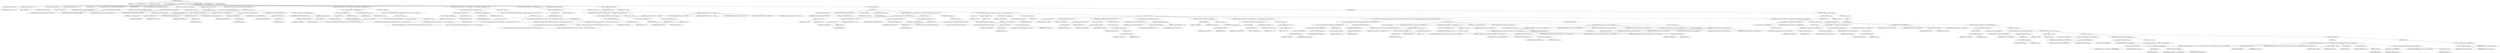 digraph "addResources" {  
"1228" [label = <(METHOD,addResources)<SUB>570</SUB>> ]
"47" [label = <(PARAM,this)<SUB>570</SUB>> ]
"1229" [label = <(PARAM,FileSet fileset)<SUB>570</SUB>> ]
"1230" [label = <(PARAM,Resource[] resources)<SUB>570</SUB>> ]
"1231" [label = <(PARAM,ZipOutputStream zOut)<SUB>571</SUB>> ]
"1232" [label = <(BLOCK,&lt;empty&gt;,&lt;empty&gt;)<SUB>572</SUB>> ]
"1233" [label = <(LOCAL,String prefix: java.lang.String)> ]
"1234" [label = <(&lt;operator&gt;.assignment,String prefix = &quot;&quot;)<SUB>574</SUB>> ]
"1235" [label = <(IDENTIFIER,prefix,String prefix = &quot;&quot;)<SUB>574</SUB>> ]
"1236" [label = <(LITERAL,&quot;&quot;,String prefix = &quot;&quot;)<SUB>574</SUB>> ]
"1237" [label = <(LOCAL,String fullpath: java.lang.String)> ]
"1238" [label = <(&lt;operator&gt;.assignment,String fullpath = &quot;&quot;)<SUB>575</SUB>> ]
"1239" [label = <(IDENTIFIER,fullpath,String fullpath = &quot;&quot;)<SUB>575</SUB>> ]
"1240" [label = <(LITERAL,&quot;&quot;,String fullpath = &quot;&quot;)<SUB>575</SUB>> ]
"1241" [label = <(LOCAL,int dirMode: int)> ]
"1242" [label = <(&lt;operator&gt;.assignment,int dirMode = ZipFileSet.DEFAULT_DIR_MODE)<SUB>576</SUB>> ]
"1243" [label = <(IDENTIFIER,dirMode,int dirMode = ZipFileSet.DEFAULT_DIR_MODE)<SUB>576</SUB>> ]
"1244" [label = <(&lt;operator&gt;.fieldAccess,ZipFileSet.DEFAULT_DIR_MODE)<SUB>576</SUB>> ]
"1245" [label = <(IDENTIFIER,ZipFileSet,int dirMode = ZipFileSet.DEFAULT_DIR_MODE)<SUB>576</SUB>> ]
"1246" [label = <(FIELD_IDENTIFIER,DEFAULT_DIR_MODE,DEFAULT_DIR_MODE)<SUB>576</SUB>> ]
"1247" [label = <(LOCAL,int fileMode: int)> ]
"1248" [label = <(&lt;operator&gt;.assignment,int fileMode = ZipFileSet.DEFAULT_FILE_MODE)<SUB>577</SUB>> ]
"1249" [label = <(IDENTIFIER,fileMode,int fileMode = ZipFileSet.DEFAULT_FILE_MODE)<SUB>577</SUB>> ]
"1250" [label = <(&lt;operator&gt;.fieldAccess,ZipFileSet.DEFAULT_FILE_MODE)<SUB>577</SUB>> ]
"1251" [label = <(IDENTIFIER,ZipFileSet,int fileMode = ZipFileSet.DEFAULT_FILE_MODE)<SUB>577</SUB>> ]
"1252" [label = <(FIELD_IDENTIFIER,DEFAULT_FILE_MODE,DEFAULT_FILE_MODE)<SUB>577</SUB>> ]
"1253" [label = <(LOCAL,ZipFileSet zfs: org.apache.tools.ant.types.ZipFileSet)> ]
"1254" [label = <(&lt;operator&gt;.assignment,ZipFileSet zfs = null)<SUB>579</SUB>> ]
"1255" [label = <(IDENTIFIER,zfs,ZipFileSet zfs = null)<SUB>579</SUB>> ]
"1256" [label = <(LITERAL,null,ZipFileSet zfs = null)<SUB>579</SUB>> ]
"1257" [label = <(CONTROL_STRUCTURE,if (fileset instanceof ZipFileSet),if (fileset instanceof ZipFileSet))<SUB>580</SUB>> ]
"1258" [label = <(&lt;operator&gt;.instanceOf,fileset instanceof ZipFileSet)<SUB>580</SUB>> ]
"1259" [label = <(IDENTIFIER,fileset,fileset instanceof ZipFileSet)<SUB>580</SUB>> ]
"1260" [label = <(TYPE_REF,ZipFileSet,ZipFileSet)<SUB>580</SUB>> ]
"1261" [label = <(BLOCK,&lt;empty&gt;,&lt;empty&gt;)<SUB>580</SUB>> ]
"1262" [label = <(&lt;operator&gt;.assignment,zfs = (ZipFileSet) fileset)<SUB>581</SUB>> ]
"1263" [label = <(IDENTIFIER,zfs,zfs = (ZipFileSet) fileset)<SUB>581</SUB>> ]
"1264" [label = <(&lt;operator&gt;.cast,(ZipFileSet) fileset)<SUB>581</SUB>> ]
"1265" [label = <(TYPE_REF,ZipFileSet,ZipFileSet)<SUB>581</SUB>> ]
"1266" [label = <(IDENTIFIER,fileset,(ZipFileSet) fileset)<SUB>581</SUB>> ]
"1267" [label = <(&lt;operator&gt;.assignment,prefix = getPrefix(getProject()))<SUB>582</SUB>> ]
"1268" [label = <(IDENTIFIER,prefix,prefix = getPrefix(getProject()))<SUB>582</SUB>> ]
"1269" [label = <(getPrefix,getPrefix(getProject()))<SUB>582</SUB>> ]
"1270" [label = <(IDENTIFIER,zfs,getPrefix(getProject()))<SUB>582</SUB>> ]
"1271" [label = <(getProject,getProject())<SUB>582</SUB>> ]
"46" [label = <(IDENTIFIER,this,getProject())<SUB>582</SUB>> ]
"1272" [label = <(&lt;operator&gt;.assignment,fullpath = getFullpath(getProject()))<SUB>583</SUB>> ]
"1273" [label = <(IDENTIFIER,fullpath,fullpath = getFullpath(getProject()))<SUB>583</SUB>> ]
"1274" [label = <(getFullpath,getFullpath(getProject()))<SUB>583</SUB>> ]
"1275" [label = <(IDENTIFIER,zfs,getFullpath(getProject()))<SUB>583</SUB>> ]
"1276" [label = <(getProject,getProject())<SUB>583</SUB>> ]
"48" [label = <(IDENTIFIER,this,getProject())<SUB>583</SUB>> ]
"1277" [label = <(&lt;operator&gt;.assignment,dirMode = getDirMode(getProject()))<SUB>584</SUB>> ]
"1278" [label = <(IDENTIFIER,dirMode,dirMode = getDirMode(getProject()))<SUB>584</SUB>> ]
"1279" [label = <(getDirMode,getDirMode(getProject()))<SUB>584</SUB>> ]
"1280" [label = <(IDENTIFIER,zfs,getDirMode(getProject()))<SUB>584</SUB>> ]
"1281" [label = <(getProject,getProject())<SUB>584</SUB>> ]
"49" [label = <(IDENTIFIER,this,getProject())<SUB>584</SUB>> ]
"1282" [label = <(&lt;operator&gt;.assignment,fileMode = getFileMode(getProject()))<SUB>585</SUB>> ]
"1283" [label = <(IDENTIFIER,fileMode,fileMode = getFileMode(getProject()))<SUB>585</SUB>> ]
"1284" [label = <(getFileMode,getFileMode(getProject()))<SUB>585</SUB>> ]
"1285" [label = <(IDENTIFIER,zfs,getFileMode(getProject()))<SUB>585</SUB>> ]
"1286" [label = <(getProject,getProject())<SUB>585</SUB>> ]
"50" [label = <(IDENTIFIER,this,getProject())<SUB>585</SUB>> ]
"1287" [label = <(CONTROL_STRUCTURE,if (prefix.length() &gt; 0 &amp;&amp; fullpath.length() &gt; 0),if (prefix.length() &gt; 0 &amp;&amp; fullpath.length() &gt; 0))<SUB>588</SUB>> ]
"1288" [label = <(&lt;operator&gt;.logicalAnd,prefix.length() &gt; 0 &amp;&amp; fullpath.length() &gt; 0)<SUB>588</SUB>> ]
"1289" [label = <(&lt;operator&gt;.greaterThan,prefix.length() &gt; 0)<SUB>588</SUB>> ]
"1290" [label = <(length,prefix.length())<SUB>588</SUB>> ]
"1291" [label = <(IDENTIFIER,prefix,prefix.length())<SUB>588</SUB>> ]
"1292" [label = <(LITERAL,0,prefix.length() &gt; 0)<SUB>588</SUB>> ]
"1293" [label = <(&lt;operator&gt;.greaterThan,fullpath.length() &gt; 0)<SUB>588</SUB>> ]
"1294" [label = <(length,fullpath.length())<SUB>588</SUB>> ]
"1295" [label = <(IDENTIFIER,fullpath,fullpath.length())<SUB>588</SUB>> ]
"1296" [label = <(LITERAL,0,fullpath.length() &gt; 0)<SUB>588</SUB>> ]
"1297" [label = <(BLOCK,&lt;empty&gt;,&lt;empty&gt;)<SUB>588</SUB>> ]
"1298" [label = <(&lt;operator&gt;.throw,throw new BuildException(&quot;Both prefix and fullpath attributes must&quot; + &quot; not be set on the same fileset.&quot;);)<SUB>589</SUB>> ]
"1299" [label = <(BLOCK,&lt;empty&gt;,&lt;empty&gt;)<SUB>589</SUB>> ]
"1300" [label = <(&lt;operator&gt;.assignment,&lt;empty&gt;)> ]
"1301" [label = <(IDENTIFIER,$obj17,&lt;empty&gt;)> ]
"1302" [label = <(&lt;operator&gt;.alloc,new BuildException(&quot;Both prefix and fullpath attributes must&quot; + &quot; not be set on the same fileset.&quot;))<SUB>589</SUB>> ]
"1303" [label = <(&lt;init&gt;,new BuildException(&quot;Both prefix and fullpath attributes must&quot; + &quot; not be set on the same fileset.&quot;))<SUB>589</SUB>> ]
"1304" [label = <(IDENTIFIER,$obj17,new BuildException(&quot;Both prefix and fullpath attributes must&quot; + &quot; not be set on the same fileset.&quot;))> ]
"1305" [label = <(&lt;operator&gt;.addition,&quot;Both prefix and fullpath attributes must&quot; + &quot; not be set on the same fileset.&quot;)<SUB>589</SUB>> ]
"1306" [label = <(LITERAL,&quot;Both prefix and fullpath attributes must&quot;,&quot;Both prefix and fullpath attributes must&quot; + &quot; not be set on the same fileset.&quot;)<SUB>589</SUB>> ]
"1307" [label = <(LITERAL,&quot; not be set on the same fileset.&quot;,&quot;Both prefix and fullpath attributes must&quot; + &quot; not be set on the same fileset.&quot;)<SUB>590</SUB>> ]
"1308" [label = <(IDENTIFIER,$obj17,&lt;empty&gt;)> ]
"1309" [label = <(CONTROL_STRUCTURE,if (resources.length != 1 &amp;&amp; fullpath.length() &gt; 0),if (resources.length != 1 &amp;&amp; fullpath.length() &gt; 0))<SUB>593</SUB>> ]
"1310" [label = <(&lt;operator&gt;.logicalAnd,resources.length != 1 &amp;&amp; fullpath.length() &gt; 0)<SUB>593</SUB>> ]
"1311" [label = <(&lt;operator&gt;.notEquals,resources.length != 1)<SUB>593</SUB>> ]
"1312" [label = <(&lt;operator&gt;.fieldAccess,resources.length)<SUB>593</SUB>> ]
"1313" [label = <(IDENTIFIER,resources,resources.length != 1)<SUB>593</SUB>> ]
"1314" [label = <(FIELD_IDENTIFIER,length,length)<SUB>593</SUB>> ]
"1315" [label = <(LITERAL,1,resources.length != 1)<SUB>593</SUB>> ]
"1316" [label = <(&lt;operator&gt;.greaterThan,fullpath.length() &gt; 0)<SUB>593</SUB>> ]
"1317" [label = <(length,fullpath.length())<SUB>593</SUB>> ]
"1318" [label = <(IDENTIFIER,fullpath,fullpath.length())<SUB>593</SUB>> ]
"1319" [label = <(LITERAL,0,fullpath.length() &gt; 0)<SUB>593</SUB>> ]
"1320" [label = <(BLOCK,&lt;empty&gt;,&lt;empty&gt;)<SUB>593</SUB>> ]
"1321" [label = <(&lt;operator&gt;.throw,throw new BuildException(&quot;fullpath attribute may only be specified&quot; + &quot; for filesets that specify a single&quot; + &quot; file.&quot;);)<SUB>594</SUB>> ]
"1322" [label = <(BLOCK,&lt;empty&gt;,&lt;empty&gt;)<SUB>594</SUB>> ]
"1323" [label = <(&lt;operator&gt;.assignment,&lt;empty&gt;)> ]
"1324" [label = <(IDENTIFIER,$obj18,&lt;empty&gt;)> ]
"1325" [label = <(&lt;operator&gt;.alloc,new BuildException(&quot;fullpath attribute may only be specified&quot; + &quot; for filesets that specify a single&quot; + &quot; file.&quot;))<SUB>594</SUB>> ]
"1326" [label = <(&lt;init&gt;,new BuildException(&quot;fullpath attribute may only be specified&quot; + &quot; for filesets that specify a single&quot; + &quot; file.&quot;))<SUB>594</SUB>> ]
"1327" [label = <(IDENTIFIER,$obj18,new BuildException(&quot;fullpath attribute may only be specified&quot; + &quot; for filesets that specify a single&quot; + &quot; file.&quot;))> ]
"1328" [label = <(&lt;operator&gt;.addition,&quot;fullpath attribute may only be specified&quot; + &quot; for filesets that specify a single&quot; + &quot; file.&quot;)<SUB>594</SUB>> ]
"1329" [label = <(&lt;operator&gt;.addition,&quot;fullpath attribute may only be specified&quot; + &quot; for filesets that specify a single&quot;)<SUB>594</SUB>> ]
"1330" [label = <(LITERAL,&quot;fullpath attribute may only be specified&quot;,&quot;fullpath attribute may only be specified&quot; + &quot; for filesets that specify a single&quot;)<SUB>594</SUB>> ]
"1331" [label = <(LITERAL,&quot; for filesets that specify a single&quot;,&quot;fullpath attribute may only be specified&quot; + &quot; for filesets that specify a single&quot;)<SUB>595</SUB>> ]
"1332" [label = <(LITERAL,&quot; file.&quot;,&quot;fullpath attribute may only be specified&quot; + &quot; for filesets that specify a single&quot; + &quot; file.&quot;)<SUB>596</SUB>> ]
"1333" [label = <(IDENTIFIER,$obj18,&lt;empty&gt;)> ]
"1334" [label = <(CONTROL_STRUCTURE,if (prefix.length() &gt; 0),if (prefix.length() &gt; 0))<SUB>599</SUB>> ]
"1335" [label = <(&lt;operator&gt;.greaterThan,prefix.length() &gt; 0)<SUB>599</SUB>> ]
"1336" [label = <(length,prefix.length())<SUB>599</SUB>> ]
"1337" [label = <(IDENTIFIER,prefix,prefix.length())<SUB>599</SUB>> ]
"1338" [label = <(LITERAL,0,prefix.length() &gt; 0)<SUB>599</SUB>> ]
"1339" [label = <(BLOCK,&lt;empty&gt;,&lt;empty&gt;)<SUB>599</SUB>> ]
"1340" [label = <(CONTROL_STRUCTURE,if (!prefix.endsWith(&quot;/&quot;) &amp;&amp; !prefix.endsWith(&quot;\\&quot;)),if (!prefix.endsWith(&quot;/&quot;) &amp;&amp; !prefix.endsWith(&quot;\\&quot;)))<SUB>600</SUB>> ]
"1341" [label = <(&lt;operator&gt;.logicalAnd,!prefix.endsWith(&quot;/&quot;) &amp;&amp; !prefix.endsWith(&quot;\\&quot;))<SUB>600</SUB>> ]
"1342" [label = <(&lt;operator&gt;.logicalNot,!prefix.endsWith(&quot;/&quot;))<SUB>600</SUB>> ]
"1343" [label = <(endsWith,prefix.endsWith(&quot;/&quot;))<SUB>600</SUB>> ]
"1344" [label = <(IDENTIFIER,prefix,prefix.endsWith(&quot;/&quot;))<SUB>600</SUB>> ]
"1345" [label = <(LITERAL,&quot;/&quot;,prefix.endsWith(&quot;/&quot;))<SUB>600</SUB>> ]
"1346" [label = <(&lt;operator&gt;.logicalNot,!prefix.endsWith(&quot;\\&quot;))<SUB>600</SUB>> ]
"1347" [label = <(endsWith,prefix.endsWith(&quot;\\&quot;))<SUB>600</SUB>> ]
"1348" [label = <(IDENTIFIER,prefix,prefix.endsWith(&quot;\\&quot;))<SUB>600</SUB>> ]
"1349" [label = <(LITERAL,&quot;\\&quot;,prefix.endsWith(&quot;\\&quot;))<SUB>600</SUB>> ]
"1350" [label = <(BLOCK,&lt;empty&gt;,&lt;empty&gt;)<SUB>600</SUB>> ]
"1351" [label = <(&lt;operator&gt;.assignmentPlus,prefix += &quot;/&quot;)<SUB>601</SUB>> ]
"1352" [label = <(IDENTIFIER,prefix,prefix += &quot;/&quot;)<SUB>601</SUB>> ]
"1353" [label = <(LITERAL,&quot;/&quot;,prefix += &quot;/&quot;)<SUB>601</SUB>> ]
"1354" [label = <(addParentDirs,addParentDirs(null, prefix, zOut, &quot;&quot;, dirMode))<SUB>603</SUB>> ]
"51" [label = <(IDENTIFIER,this,addParentDirs(null, prefix, zOut, &quot;&quot;, dirMode))<SUB>603</SUB>> ]
"1355" [label = <(LITERAL,null,addParentDirs(null, prefix, zOut, &quot;&quot;, dirMode))<SUB>603</SUB>> ]
"1356" [label = <(IDENTIFIER,prefix,addParentDirs(null, prefix, zOut, &quot;&quot;, dirMode))<SUB>603</SUB>> ]
"1357" [label = <(IDENTIFIER,zOut,addParentDirs(null, prefix, zOut, &quot;&quot;, dirMode))<SUB>603</SUB>> ]
"1358" [label = <(LITERAL,&quot;&quot;,addParentDirs(null, prefix, zOut, &quot;&quot;, dirMode))<SUB>603</SUB>> ]
"1359" [label = <(IDENTIFIER,dirMode,addParentDirs(null, prefix, zOut, &quot;&quot;, dirMode))<SUB>603</SUB>> ]
"56" [label = <(LOCAL,ZipFile zf: org.apache.tools.zip.ZipFile)> ]
"1360" [label = <(&lt;operator&gt;.assignment,ZipFile zf = null)<SUB>606</SUB>> ]
"1361" [label = <(IDENTIFIER,zf,ZipFile zf = null)<SUB>606</SUB>> ]
"1362" [label = <(LITERAL,null,ZipFile zf = null)<SUB>606</SUB>> ]
"1363" [label = <(CONTROL_STRUCTURE,try,try)<SUB>607</SUB>> ]
"1364" [label = <(BLOCK,try,try)<SUB>607</SUB>> ]
"1365" [label = <(LOCAL,boolean dealingWithFiles: boolean)> ]
"1366" [label = <(&lt;operator&gt;.assignment,boolean dealingWithFiles = false)<SUB>608</SUB>> ]
"1367" [label = <(IDENTIFIER,dealingWithFiles,boolean dealingWithFiles = false)<SUB>608</SUB>> ]
"1368" [label = <(LITERAL,false,boolean dealingWithFiles = false)<SUB>608</SUB>> ]
"1369" [label = <(LOCAL,File base: java.io.File)> ]
"1370" [label = <(&lt;operator&gt;.assignment,File base = null)<SUB>609</SUB>> ]
"1371" [label = <(IDENTIFIER,base,File base = null)<SUB>609</SUB>> ]
"1372" [label = <(LITERAL,null,File base = null)<SUB>609</SUB>> ]
"1373" [label = <(CONTROL_STRUCTURE,if (zfs == null || zfs.getSrc(getProject()) == null),if (zfs == null || zfs.getSrc(getProject()) == null))<SUB>611</SUB>> ]
"1374" [label = <(&lt;operator&gt;.logicalOr,zfs == null || zfs.getSrc(getProject()) == null)<SUB>611</SUB>> ]
"1375" [label = <(&lt;operator&gt;.equals,zfs == null)<SUB>611</SUB>> ]
"1376" [label = <(IDENTIFIER,zfs,zfs == null)<SUB>611</SUB>> ]
"1377" [label = <(LITERAL,null,zfs == null)<SUB>611</SUB>> ]
"1378" [label = <(&lt;operator&gt;.equals,zfs.getSrc(getProject()) == null)<SUB>611</SUB>> ]
"1379" [label = <(getSrc,getSrc(getProject()))<SUB>611</SUB>> ]
"1380" [label = <(IDENTIFIER,zfs,getSrc(getProject()))<SUB>611</SUB>> ]
"1381" [label = <(getProject,getProject())<SUB>611</SUB>> ]
"52" [label = <(IDENTIFIER,this,getProject())<SUB>611</SUB>> ]
"1382" [label = <(LITERAL,null,zfs.getSrc(getProject()) == null)<SUB>611</SUB>> ]
"1383" [label = <(BLOCK,&lt;empty&gt;,&lt;empty&gt;)<SUB>611</SUB>> ]
"1384" [label = <(&lt;operator&gt;.assignment,dealingWithFiles = true)<SUB>612</SUB>> ]
"1385" [label = <(IDENTIFIER,dealingWithFiles,dealingWithFiles = true)<SUB>612</SUB>> ]
"1386" [label = <(LITERAL,true,dealingWithFiles = true)<SUB>612</SUB>> ]
"1387" [label = <(&lt;operator&gt;.assignment,base = getDir(getProject()))<SUB>613</SUB>> ]
"1388" [label = <(IDENTIFIER,base,base = getDir(getProject()))<SUB>613</SUB>> ]
"1389" [label = <(getDir,getDir(getProject()))<SUB>613</SUB>> ]
"1390" [label = <(IDENTIFIER,fileset,getDir(getProject()))<SUB>613</SUB>> ]
"1391" [label = <(getProject,getProject())<SUB>613</SUB>> ]
"53" [label = <(IDENTIFIER,this,getProject())<SUB>613</SUB>> ]
"1392" [label = <(CONTROL_STRUCTURE,else,else)<SUB>614</SUB>> ]
"1393" [label = <(BLOCK,&lt;empty&gt;,&lt;empty&gt;)<SUB>614</SUB>> ]
"1394" [label = <(&lt;operator&gt;.assignment,zf = new ZipFile(zfs.getSrc(getProject()), encoding))<SUB>615</SUB>> ]
"1395" [label = <(IDENTIFIER,zf,zf = new ZipFile(zfs.getSrc(getProject()), encoding))<SUB>615</SUB>> ]
"1396" [label = <(&lt;operator&gt;.alloc,new ZipFile(zfs.getSrc(getProject()), encoding))<SUB>615</SUB>> ]
"1397" [label = <(&lt;init&gt;,new ZipFile(zfs.getSrc(getProject()), encoding))<SUB>615</SUB>> ]
"55" [label = <(IDENTIFIER,zf,new ZipFile(zfs.getSrc(getProject()), encoding))<SUB>615</SUB>> ]
"1398" [label = <(getSrc,getSrc(getProject()))<SUB>615</SUB>> ]
"1399" [label = <(IDENTIFIER,zfs,getSrc(getProject()))<SUB>615</SUB>> ]
"1400" [label = <(getProject,getProject())<SUB>615</SUB>> ]
"54" [label = <(IDENTIFIER,this,getProject())<SUB>615</SUB>> ]
"1401" [label = <(&lt;operator&gt;.fieldAccess,this.encoding)<SUB>615</SUB>> ]
"1402" [label = <(IDENTIFIER,this,new ZipFile(zfs.getSrc(getProject()), encoding))<SUB>615</SUB>> ]
"1403" [label = <(FIELD_IDENTIFIER,encoding,encoding)<SUB>615</SUB>> ]
"1404" [label = <(CONTROL_STRUCTURE,for (int i = 0; Some(i &lt; resources.length); i++),for (int i = 0; Some(i &lt; resources.length); i++))<SUB>618</SUB>> ]
"1405" [label = <(LOCAL,int i: int)> ]
"1406" [label = <(&lt;operator&gt;.assignment,int i = 0)<SUB>618</SUB>> ]
"1407" [label = <(IDENTIFIER,i,int i = 0)<SUB>618</SUB>> ]
"1408" [label = <(LITERAL,0,int i = 0)<SUB>618</SUB>> ]
"1409" [label = <(&lt;operator&gt;.lessThan,i &lt; resources.length)<SUB>618</SUB>> ]
"1410" [label = <(IDENTIFIER,i,i &lt; resources.length)<SUB>618</SUB>> ]
"1411" [label = <(&lt;operator&gt;.fieldAccess,resources.length)<SUB>618</SUB>> ]
"1412" [label = <(IDENTIFIER,resources,i &lt; resources.length)<SUB>618</SUB>> ]
"1413" [label = <(FIELD_IDENTIFIER,length,length)<SUB>618</SUB>> ]
"1414" [label = <(&lt;operator&gt;.postIncrement,i++)<SUB>618</SUB>> ]
"1415" [label = <(IDENTIFIER,i,i++)<SUB>618</SUB>> ]
"1416" [label = <(BLOCK,&lt;empty&gt;,&lt;empty&gt;)<SUB>618</SUB>> ]
"1417" [label = <(LOCAL,String name: java.lang.String)> ]
"1418" [label = <(&lt;operator&gt;.assignment,String name = null)<SUB>619</SUB>> ]
"1419" [label = <(IDENTIFIER,name,String name = null)<SUB>619</SUB>> ]
"1420" [label = <(LITERAL,null,String name = null)<SUB>619</SUB>> ]
"1421" [label = <(CONTROL_STRUCTURE,if (fullpath.length() &gt; 0),if (fullpath.length() &gt; 0))<SUB>620</SUB>> ]
"1422" [label = <(&lt;operator&gt;.greaterThan,fullpath.length() &gt; 0)<SUB>620</SUB>> ]
"1423" [label = <(length,fullpath.length())<SUB>620</SUB>> ]
"1424" [label = <(IDENTIFIER,fullpath,fullpath.length())<SUB>620</SUB>> ]
"1425" [label = <(LITERAL,0,fullpath.length() &gt; 0)<SUB>620</SUB>> ]
"1426" [label = <(BLOCK,&lt;empty&gt;,&lt;empty&gt;)<SUB>620</SUB>> ]
"1427" [label = <(&lt;operator&gt;.assignment,name = fullpath)<SUB>621</SUB>> ]
"1428" [label = <(IDENTIFIER,name,name = fullpath)<SUB>621</SUB>> ]
"1429" [label = <(IDENTIFIER,fullpath,name = fullpath)<SUB>621</SUB>> ]
"1430" [label = <(CONTROL_STRUCTURE,else,else)<SUB>622</SUB>> ]
"1431" [label = <(BLOCK,&lt;empty&gt;,&lt;empty&gt;)<SUB>622</SUB>> ]
"1432" [label = <(&lt;operator&gt;.assignment,name = getName())<SUB>623</SUB>> ]
"1433" [label = <(IDENTIFIER,name,name = getName())<SUB>623</SUB>> ]
"1434" [label = <(getName,getName())<SUB>623</SUB>> ]
"1435" [label = <(&lt;operator&gt;.indexAccess,resources[i])<SUB>623</SUB>> ]
"1436" [label = <(IDENTIFIER,resources,getName())<SUB>623</SUB>> ]
"1437" [label = <(IDENTIFIER,i,getName())<SUB>623</SUB>> ]
"1438" [label = <(&lt;operator&gt;.assignment,name = name.replace(File.separatorChar, '/'))<SUB>625</SUB>> ]
"1439" [label = <(IDENTIFIER,name,name = name.replace(File.separatorChar, '/'))<SUB>625</SUB>> ]
"1440" [label = <(replace,name.replace(File.separatorChar, '/'))<SUB>625</SUB>> ]
"1441" [label = <(IDENTIFIER,name,name.replace(File.separatorChar, '/'))<SUB>625</SUB>> ]
"1442" [label = <(&lt;operator&gt;.fieldAccess,File.separatorChar)<SUB>625</SUB>> ]
"1443" [label = <(IDENTIFIER,File,name.replace(File.separatorChar, '/'))<SUB>625</SUB>> ]
"1444" [label = <(FIELD_IDENTIFIER,separatorChar,separatorChar)<SUB>625</SUB>> ]
"1445" [label = <(LITERAL,'/',name.replace(File.separatorChar, '/'))<SUB>625</SUB>> ]
"1446" [label = <(CONTROL_STRUCTURE,if (&quot;&quot;.equals(name)),if (&quot;&quot;.equals(name)))<SUB>627</SUB>> ]
"1447" [label = <(equals,this.equals(name))<SUB>627</SUB>> ]
"1448" [label = <(LITERAL,&quot;&quot;,this.equals(name))<SUB>627</SUB>> ]
"1449" [label = <(IDENTIFIER,name,this.equals(name))<SUB>627</SUB>> ]
"1450" [label = <(BLOCK,&lt;empty&gt;,&lt;empty&gt;)<SUB>627</SUB>> ]
"1451" [label = <(CONTROL_STRUCTURE,continue;,continue;)<SUB>628</SUB>> ]
"1452" [label = <(CONTROL_STRUCTURE,if (resources[i].isDirectory() &amp;&amp; !name.endsWith(&quot;/&quot;)),if (resources[i].isDirectory() &amp;&amp; !name.endsWith(&quot;/&quot;)))<SUB>630</SUB>> ]
"1453" [label = <(&lt;operator&gt;.logicalAnd,resources[i].isDirectory() &amp;&amp; !name.endsWith(&quot;/&quot;))<SUB>630</SUB>> ]
"1454" [label = <(isDirectory,isDirectory())<SUB>630</SUB>> ]
"1455" [label = <(&lt;operator&gt;.indexAccess,resources[i])<SUB>630</SUB>> ]
"1456" [label = <(IDENTIFIER,resources,isDirectory())<SUB>630</SUB>> ]
"1457" [label = <(IDENTIFIER,i,isDirectory())<SUB>630</SUB>> ]
"1458" [label = <(&lt;operator&gt;.logicalNot,!name.endsWith(&quot;/&quot;))<SUB>630</SUB>> ]
"1459" [label = <(endsWith,name.endsWith(&quot;/&quot;))<SUB>630</SUB>> ]
"1460" [label = <(IDENTIFIER,name,name.endsWith(&quot;/&quot;))<SUB>630</SUB>> ]
"1461" [label = <(LITERAL,&quot;/&quot;,name.endsWith(&quot;/&quot;))<SUB>630</SUB>> ]
"1462" [label = <(BLOCK,&lt;empty&gt;,&lt;empty&gt;)<SUB>630</SUB>> ]
"1463" [label = <(&lt;operator&gt;.assignment,name = name + &quot;/&quot;)<SUB>631</SUB>> ]
"1464" [label = <(IDENTIFIER,name,name = name + &quot;/&quot;)<SUB>631</SUB>> ]
"1465" [label = <(&lt;operator&gt;.addition,name + &quot;/&quot;)<SUB>631</SUB>> ]
"1466" [label = <(IDENTIFIER,name,name + &quot;/&quot;)<SUB>631</SUB>> ]
"1467" [label = <(LITERAL,&quot;/&quot;,name + &quot;/&quot;)<SUB>631</SUB>> ]
"1468" [label = <(CONTROL_STRUCTURE,if (!doFilesonly &amp;&amp; !dealingWithFiles &amp;&amp; resources[i].isDirectory() &amp;&amp; !zfs.hasDirModeBeenSet()),if (!doFilesonly &amp;&amp; !dealingWithFiles &amp;&amp; resources[i].isDirectory() &amp;&amp; !zfs.hasDirModeBeenSet()))<SUB>634</SUB>> ]
"1469" [label = <(&lt;operator&gt;.logicalAnd,!doFilesonly &amp;&amp; !dealingWithFiles &amp;&amp; resources[i].isDirectory() &amp;&amp; !zfs.hasDirModeBeenSet())<SUB>634</SUB>> ]
"1470" [label = <(&lt;operator&gt;.logicalAnd,!doFilesonly &amp;&amp; !dealingWithFiles &amp;&amp; resources[i].isDirectory())<SUB>634</SUB>> ]
"1471" [label = <(&lt;operator&gt;.logicalAnd,!doFilesonly &amp;&amp; !dealingWithFiles)<SUB>634</SUB>> ]
"1472" [label = <(&lt;operator&gt;.logicalNot,!doFilesonly)<SUB>634</SUB>> ]
"1473" [label = <(&lt;operator&gt;.fieldAccess,this.doFilesonly)<SUB>634</SUB>> ]
"1474" [label = <(IDENTIFIER,this,!doFilesonly)<SUB>634</SUB>> ]
"1475" [label = <(FIELD_IDENTIFIER,doFilesonly,doFilesonly)<SUB>634</SUB>> ]
"1476" [label = <(&lt;operator&gt;.logicalNot,!dealingWithFiles)<SUB>634</SUB>> ]
"1477" [label = <(IDENTIFIER,dealingWithFiles,!dealingWithFiles)<SUB>634</SUB>> ]
"1478" [label = <(isDirectory,isDirectory())<SUB>635</SUB>> ]
"1479" [label = <(&lt;operator&gt;.indexAccess,resources[i])<SUB>635</SUB>> ]
"1480" [label = <(IDENTIFIER,resources,isDirectory())<SUB>635</SUB>> ]
"1481" [label = <(IDENTIFIER,i,isDirectory())<SUB>635</SUB>> ]
"1482" [label = <(&lt;operator&gt;.logicalNot,!zfs.hasDirModeBeenSet())<SUB>636</SUB>> ]
"1483" [label = <(hasDirModeBeenSet,hasDirModeBeenSet())<SUB>636</SUB>> ]
"1484" [label = <(IDENTIFIER,zfs,hasDirModeBeenSet())<SUB>636</SUB>> ]
"1485" [label = <(BLOCK,&lt;empty&gt;,&lt;empty&gt;)<SUB>636</SUB>> ]
"1486" [label = <(LOCAL,int nextToLastSlash: int)> ]
"1487" [label = <(&lt;operator&gt;.assignment,int nextToLastSlash = name.lastIndexOf(&quot;/&quot;, name.length() - 2))<SUB>637</SUB>> ]
"1488" [label = <(IDENTIFIER,nextToLastSlash,int nextToLastSlash = name.lastIndexOf(&quot;/&quot;, name.length() - 2))<SUB>637</SUB>> ]
"1489" [label = <(lastIndexOf,name.lastIndexOf(&quot;/&quot;, name.length() - 2))<SUB>637</SUB>> ]
"1490" [label = <(IDENTIFIER,name,name.lastIndexOf(&quot;/&quot;, name.length() - 2))<SUB>637</SUB>> ]
"1491" [label = <(LITERAL,&quot;/&quot;,name.lastIndexOf(&quot;/&quot;, name.length() - 2))<SUB>637</SUB>> ]
"1492" [label = <(&lt;operator&gt;.subtraction,name.length() - 2)<SUB>638</SUB>> ]
"1493" [label = <(length,name.length())<SUB>638</SUB>> ]
"1494" [label = <(IDENTIFIER,name,name.length())<SUB>638</SUB>> ]
"1495" [label = <(LITERAL,2,name.length() - 2)<SUB>638</SUB>> ]
"1496" [label = <(CONTROL_STRUCTURE,if (nextToLastSlash != -1),if (nextToLastSlash != -1))<SUB>639</SUB>> ]
"1497" [label = <(&lt;operator&gt;.notEquals,nextToLastSlash != -1)<SUB>639</SUB>> ]
"1498" [label = <(IDENTIFIER,nextToLastSlash,nextToLastSlash != -1)<SUB>639</SUB>> ]
"1499" [label = <(&lt;operator&gt;.minus,-1)<SUB>639</SUB>> ]
"1500" [label = <(LITERAL,1,-1)<SUB>639</SUB>> ]
"1501" [label = <(BLOCK,&lt;empty&gt;,&lt;empty&gt;)<SUB>639</SUB>> ]
"1502" [label = <(addParentDirs,addParentDirs(base, name.substring(0, nextToLastSlash + 1), zOut, prefix, dirMode))<SUB>640</SUB>> ]
"57" [label = <(IDENTIFIER,this,addParentDirs(base, name.substring(0, nextToLastSlash + 1), zOut, prefix, dirMode))<SUB>640</SUB>> ]
"1503" [label = <(IDENTIFIER,base,addParentDirs(base, name.substring(0, nextToLastSlash + 1), zOut, prefix, dirMode))<SUB>640</SUB>> ]
"1504" [label = <(substring,name.substring(0, nextToLastSlash + 1))<SUB>640</SUB>> ]
"1505" [label = <(IDENTIFIER,name,name.substring(0, nextToLastSlash + 1))<SUB>640</SUB>> ]
"1506" [label = <(LITERAL,0,name.substring(0, nextToLastSlash + 1))<SUB>640</SUB>> ]
"1507" [label = <(&lt;operator&gt;.addition,nextToLastSlash + 1)<SUB>641</SUB>> ]
"1508" [label = <(IDENTIFIER,nextToLastSlash,nextToLastSlash + 1)<SUB>641</SUB>> ]
"1509" [label = <(LITERAL,1,nextToLastSlash + 1)<SUB>641</SUB>> ]
"1510" [label = <(IDENTIFIER,zOut,addParentDirs(base, name.substring(0, nextToLastSlash + 1), zOut, prefix, dirMode))<SUB>642</SUB>> ]
"1511" [label = <(IDENTIFIER,prefix,addParentDirs(base, name.substring(0, nextToLastSlash + 1), zOut, prefix, dirMode))<SUB>642</SUB>> ]
"1512" [label = <(IDENTIFIER,dirMode,addParentDirs(base, name.substring(0, nextToLastSlash + 1), zOut, prefix, dirMode))<SUB>642</SUB>> ]
"1513" [label = <(LOCAL,ZipEntry ze: org.apache.tools.zip.ZipEntry)> ]
"1514" [label = <(&lt;operator&gt;.assignment,ZipEntry ze = getEntry(resources[i].getName()))<SUB>644</SUB>> ]
"1515" [label = <(IDENTIFIER,ze,ZipEntry ze = getEntry(resources[i].getName()))<SUB>644</SUB>> ]
"1516" [label = <(getEntry,getEntry(resources[i].getName()))<SUB>644</SUB>> ]
"1517" [label = <(IDENTIFIER,zf,getEntry(resources[i].getName()))<SUB>644</SUB>> ]
"1518" [label = <(getName,getName())<SUB>644</SUB>> ]
"1519" [label = <(&lt;operator&gt;.indexAccess,resources[i])<SUB>644</SUB>> ]
"1520" [label = <(IDENTIFIER,resources,getName())<SUB>644</SUB>> ]
"1521" [label = <(IDENTIFIER,i,getName())<SUB>644</SUB>> ]
"1522" [label = <(addParentDirs,addParentDirs(base, name, zOut, prefix, ze.getUnixMode()))<SUB>645</SUB>> ]
"58" [label = <(IDENTIFIER,this,addParentDirs(base, name, zOut, prefix, ze.getUnixMode()))<SUB>645</SUB>> ]
"1523" [label = <(IDENTIFIER,base,addParentDirs(base, name, zOut, prefix, ze.getUnixMode()))<SUB>645</SUB>> ]
"1524" [label = <(IDENTIFIER,name,addParentDirs(base, name, zOut, prefix, ze.getUnixMode()))<SUB>645</SUB>> ]
"1525" [label = <(IDENTIFIER,zOut,addParentDirs(base, name, zOut, prefix, ze.getUnixMode()))<SUB>645</SUB>> ]
"1526" [label = <(IDENTIFIER,prefix,addParentDirs(base, name, zOut, prefix, ze.getUnixMode()))<SUB>645</SUB>> ]
"1527" [label = <(getUnixMode,getUnixMode())<SUB>645</SUB>> ]
"1528" [label = <(IDENTIFIER,ze,getUnixMode())<SUB>645</SUB>> ]
"1529" [label = <(CONTROL_STRUCTURE,else,else)<SUB>647</SUB>> ]
"1530" [label = <(BLOCK,&lt;empty&gt;,&lt;empty&gt;)<SUB>647</SUB>> ]
"1531" [label = <(addParentDirs,addParentDirs(base, name, zOut, prefix, dirMode))<SUB>648</SUB>> ]
"59" [label = <(IDENTIFIER,this,addParentDirs(base, name, zOut, prefix, dirMode))<SUB>648</SUB>> ]
"1532" [label = <(IDENTIFIER,base,addParentDirs(base, name, zOut, prefix, dirMode))<SUB>648</SUB>> ]
"1533" [label = <(IDENTIFIER,name,addParentDirs(base, name, zOut, prefix, dirMode))<SUB>648</SUB>> ]
"1534" [label = <(IDENTIFIER,zOut,addParentDirs(base, name, zOut, prefix, dirMode))<SUB>648</SUB>> ]
"1535" [label = <(IDENTIFIER,prefix,addParentDirs(base, name, zOut, prefix, dirMode))<SUB>648</SUB>> ]
"1536" [label = <(IDENTIFIER,dirMode,addParentDirs(base, name, zOut, prefix, dirMode))<SUB>648</SUB>> ]
"1537" [label = <(CONTROL_STRUCTURE,if (!resources[i].isDirectory() &amp;&amp; dealingWithFiles),if (!resources[i].isDirectory() &amp;&amp; dealingWithFiles))<SUB>651</SUB>> ]
"1538" [label = <(&lt;operator&gt;.logicalAnd,!resources[i].isDirectory() &amp;&amp; dealingWithFiles)<SUB>651</SUB>> ]
"1539" [label = <(&lt;operator&gt;.logicalNot,!resources[i].isDirectory())<SUB>651</SUB>> ]
"1540" [label = <(isDirectory,isDirectory())<SUB>651</SUB>> ]
"1541" [label = <(&lt;operator&gt;.indexAccess,resources[i])<SUB>651</SUB>> ]
"1542" [label = <(IDENTIFIER,resources,isDirectory())<SUB>651</SUB>> ]
"1543" [label = <(IDENTIFIER,i,isDirectory())<SUB>651</SUB>> ]
"1544" [label = <(IDENTIFIER,dealingWithFiles,!resources[i].isDirectory() &amp;&amp; dealingWithFiles)<SUB>651</SUB>> ]
"1545" [label = <(BLOCK,&lt;empty&gt;,&lt;empty&gt;)<SUB>651</SUB>> ]
"1546" [label = <(LOCAL,File f: java.io.File)> ]
"1547" [label = <(&lt;operator&gt;.assignment,File f = resolveFile(base, resources[i].getName()))<SUB>652</SUB>> ]
"1548" [label = <(IDENTIFIER,f,File f = resolveFile(base, resources[i].getName()))<SUB>652</SUB>> ]
"1549" [label = <(resolveFile,resolveFile(base, resources[i].getName()))<SUB>652</SUB>> ]
"1550" [label = <(&lt;operator&gt;.fieldAccess,Zip.fileUtils)<SUB>652</SUB>> ]
"1551" [label = <(IDENTIFIER,Zip,resolveFile(base, resources[i].getName()))<SUB>652</SUB>> ]
"1552" [label = <(FIELD_IDENTIFIER,fileUtils,fileUtils)<SUB>652</SUB>> ]
"1553" [label = <(IDENTIFIER,base,resolveFile(base, resources[i].getName()))<SUB>652</SUB>> ]
"1554" [label = <(getName,getName())<SUB>653</SUB>> ]
"1555" [label = <(&lt;operator&gt;.indexAccess,resources[i])<SUB>653</SUB>> ]
"1556" [label = <(IDENTIFIER,resources,getName())<SUB>653</SUB>> ]
"1557" [label = <(IDENTIFIER,i,getName())<SUB>653</SUB>> ]
"1558" [label = <(zipFile,zipFile(f, zOut, prefix + name, fileMode))<SUB>654</SUB>> ]
"60" [label = <(IDENTIFIER,this,zipFile(f, zOut, prefix + name, fileMode))<SUB>654</SUB>> ]
"1559" [label = <(IDENTIFIER,f,zipFile(f, zOut, prefix + name, fileMode))<SUB>654</SUB>> ]
"1560" [label = <(IDENTIFIER,zOut,zipFile(f, zOut, prefix + name, fileMode))<SUB>654</SUB>> ]
"1561" [label = <(&lt;operator&gt;.addition,prefix + name)<SUB>654</SUB>> ]
"1562" [label = <(IDENTIFIER,prefix,prefix + name)<SUB>654</SUB>> ]
"1563" [label = <(IDENTIFIER,name,prefix + name)<SUB>654</SUB>> ]
"1564" [label = <(IDENTIFIER,fileMode,zipFile(f, zOut, prefix + name, fileMode))<SUB>654</SUB>> ]
"1565" [label = <(CONTROL_STRUCTURE,else,else)<SUB>655</SUB>> ]
"1566" [label = <(CONTROL_STRUCTURE,if (!resources[i].isDirectory()),if (!resources[i].isDirectory()))<SUB>655</SUB>> ]
"1567" [label = <(&lt;operator&gt;.logicalNot,!resources[i].isDirectory())<SUB>655</SUB>> ]
"1568" [label = <(isDirectory,isDirectory())<SUB>655</SUB>> ]
"1569" [label = <(&lt;operator&gt;.indexAccess,resources[i])<SUB>655</SUB>> ]
"1570" [label = <(IDENTIFIER,resources,isDirectory())<SUB>655</SUB>> ]
"1571" [label = <(IDENTIFIER,i,isDirectory())<SUB>655</SUB>> ]
"1572" [label = <(BLOCK,&lt;empty&gt;,&lt;empty&gt;)<SUB>655</SUB>> ]
"1573" [label = <(LOCAL,ZipEntry ze: org.apache.tools.zip.ZipEntry)> ]
"1574" [label = <(&lt;operator&gt;.assignment,ZipEntry ze = getEntry(resources[i].getName()))<SUB>656</SUB>> ]
"1575" [label = <(IDENTIFIER,ze,ZipEntry ze = getEntry(resources[i].getName()))<SUB>656</SUB>> ]
"1576" [label = <(getEntry,getEntry(resources[i].getName()))<SUB>656</SUB>> ]
"1577" [label = <(IDENTIFIER,zf,getEntry(resources[i].getName()))<SUB>656</SUB>> ]
"1578" [label = <(getName,getName())<SUB>656</SUB>> ]
"1579" [label = <(&lt;operator&gt;.indexAccess,resources[i])<SUB>656</SUB>> ]
"1580" [label = <(IDENTIFIER,resources,getName())<SUB>656</SUB>> ]
"1581" [label = <(IDENTIFIER,i,getName())<SUB>656</SUB>> ]
"1582" [label = <(CONTROL_STRUCTURE,if (ze != null),if (ze != null))<SUB>658</SUB>> ]
"1583" [label = <(&lt;operator&gt;.notEquals,ze != null)<SUB>658</SUB>> ]
"1584" [label = <(IDENTIFIER,ze,ze != null)<SUB>658</SUB>> ]
"1585" [label = <(LITERAL,null,ze != null)<SUB>658</SUB>> ]
"1586" [label = <(BLOCK,&lt;empty&gt;,&lt;empty&gt;)<SUB>658</SUB>> ]
"1587" [label = <(LOCAL,boolean oldCompress: boolean)> ]
"1588" [label = <(&lt;operator&gt;.assignment,boolean oldCompress = this.doCompress)<SUB>659</SUB>> ]
"1589" [label = <(IDENTIFIER,oldCompress,boolean oldCompress = this.doCompress)<SUB>659</SUB>> ]
"1590" [label = <(&lt;operator&gt;.fieldAccess,this.doCompress)<SUB>659</SUB>> ]
"1591" [label = <(IDENTIFIER,this,boolean oldCompress = this.doCompress)<SUB>659</SUB>> ]
"1592" [label = <(FIELD_IDENTIFIER,doCompress,doCompress)<SUB>659</SUB>> ]
"1593" [label = <(CONTROL_STRUCTURE,if (keepCompression),if (keepCompression))<SUB>660</SUB>> ]
"1594" [label = <(&lt;operator&gt;.fieldAccess,this.keepCompression)<SUB>660</SUB>> ]
"1595" [label = <(IDENTIFIER,this,if (keepCompression))<SUB>660</SUB>> ]
"1596" [label = <(FIELD_IDENTIFIER,keepCompression,keepCompression)<SUB>660</SUB>> ]
"1597" [label = <(BLOCK,&lt;empty&gt;,&lt;empty&gt;)<SUB>660</SUB>> ]
"1598" [label = <(&lt;operator&gt;.assignment,this.doCompress = ze.getMethod() == ZipEntry.DEFLATED)<SUB>661</SUB>> ]
"1599" [label = <(&lt;operator&gt;.fieldAccess,this.doCompress)<SUB>661</SUB>> ]
"1600" [label = <(IDENTIFIER,this,this.doCompress = ze.getMethod() == ZipEntry.DEFLATED)<SUB>661</SUB>> ]
"1601" [label = <(FIELD_IDENTIFIER,doCompress,doCompress)<SUB>661</SUB>> ]
"1602" [label = <(&lt;operator&gt;.equals,ze.getMethod() == ZipEntry.DEFLATED)<SUB>661</SUB>> ]
"1603" [label = <(getMethod,getMethod())<SUB>661</SUB>> ]
"1604" [label = <(IDENTIFIER,ze,getMethod())<SUB>661</SUB>> ]
"1605" [label = <(&lt;operator&gt;.fieldAccess,ZipEntry.DEFLATED)<SUB>661</SUB>> ]
"1606" [label = <(IDENTIFIER,ZipEntry,ze.getMethod() == ZipEntry.DEFLATED)<SUB>661</SUB>> ]
"1607" [label = <(FIELD_IDENTIFIER,DEFLATED,DEFLATED)<SUB>661</SUB>> ]
"1608" [label = <(CONTROL_STRUCTURE,try,try)<SUB>663</SUB>> ]
"1609" [label = <(BLOCK,try,try)<SUB>663</SUB>> ]
"1610" [label = <(zipFile,zipFile(zf.getInputStream(ze), zOut, prefix + name, ze.getTime(), zfs.getSrc(getProject()), zfs.hasFileModeBeenSet() ? fileMode : ze.getUnixMode()))<SUB>664</SUB>> ]
"62" [label = <(IDENTIFIER,this,zipFile(zf.getInputStream(ze), zOut, prefix + name, ze.getTime(), zfs.getSrc(getProject()), zfs.hasFileModeBeenSet() ? fileMode : ze.getUnixMode()))<SUB>664</SUB>> ]
"1611" [label = <(getInputStream,getInputStream(ze))<SUB>664</SUB>> ]
"1612" [label = <(IDENTIFIER,zf,getInputStream(ze))<SUB>664</SUB>> ]
"1613" [label = <(IDENTIFIER,ze,getInputStream(ze))<SUB>664</SUB>> ]
"1614" [label = <(IDENTIFIER,zOut,zipFile(zf.getInputStream(ze), zOut, prefix + name, ze.getTime(), zfs.getSrc(getProject()), zfs.hasFileModeBeenSet() ? fileMode : ze.getUnixMode()))<SUB>664</SUB>> ]
"1615" [label = <(&lt;operator&gt;.addition,prefix + name)<SUB>664</SUB>> ]
"1616" [label = <(IDENTIFIER,prefix,prefix + name)<SUB>664</SUB>> ]
"1617" [label = <(IDENTIFIER,name,prefix + name)<SUB>664</SUB>> ]
"1618" [label = <(getTime,getTime())<SUB>665</SUB>> ]
"1619" [label = <(IDENTIFIER,ze,getTime())<SUB>665</SUB>> ]
"1620" [label = <(getSrc,getSrc(getProject()))<SUB>665</SUB>> ]
"1621" [label = <(IDENTIFIER,zfs,getSrc(getProject()))<SUB>665</SUB>> ]
"1622" [label = <(getProject,getProject())<SUB>665</SUB>> ]
"61" [label = <(IDENTIFIER,this,getProject())<SUB>665</SUB>> ]
"1623" [label = <(&lt;operator&gt;.conditional,zfs.hasFileModeBeenSet() ? fileMode : ze.getUnixMode())<SUB>666</SUB>> ]
"1624" [label = <(hasFileModeBeenSet,hasFileModeBeenSet())<SUB>666</SUB>> ]
"1625" [label = <(IDENTIFIER,zfs,hasFileModeBeenSet())<SUB>666</SUB>> ]
"1626" [label = <(IDENTIFIER,fileMode,zfs.hasFileModeBeenSet() ? fileMode : ze.getUnixMode())<SUB>666</SUB>> ]
"1627" [label = <(getUnixMode,getUnixMode())<SUB>667</SUB>> ]
"1628" [label = <(IDENTIFIER,ze,getUnixMode())<SUB>667</SUB>> ]
"1629" [label = <(BLOCK,finally,finally)<SUB>668</SUB>> ]
"1630" [label = <(&lt;operator&gt;.assignment,this.doCompress = oldCompress)<SUB>669</SUB>> ]
"1631" [label = <(&lt;operator&gt;.fieldAccess,this.doCompress)<SUB>669</SUB>> ]
"1632" [label = <(IDENTIFIER,this,this.doCompress = oldCompress)<SUB>669</SUB>> ]
"1633" [label = <(FIELD_IDENTIFIER,doCompress,doCompress)<SUB>669</SUB>> ]
"1634" [label = <(IDENTIFIER,oldCompress,this.doCompress = oldCompress)<SUB>669</SUB>> ]
"1635" [label = <(BLOCK,finally,finally)<SUB>674</SUB>> ]
"1636" [label = <(CONTROL_STRUCTURE,if (zf != null),if (zf != null))<SUB>675</SUB>> ]
"1637" [label = <(&lt;operator&gt;.notEquals,zf != null)<SUB>675</SUB>> ]
"1638" [label = <(IDENTIFIER,zf,zf != null)<SUB>675</SUB>> ]
"1639" [label = <(LITERAL,null,zf != null)<SUB>675</SUB>> ]
"1640" [label = <(BLOCK,&lt;empty&gt;,&lt;empty&gt;)<SUB>675</SUB>> ]
"1641" [label = <(close,close())<SUB>676</SUB>> ]
"1642" [label = <(IDENTIFIER,zf,close())<SUB>676</SUB>> ]
"1643" [label = <(MODIFIER,PROTECTED)> ]
"1644" [label = <(MODIFIER,VIRTUAL)> ]
"1645" [label = <(METHOD_RETURN,void)<SUB>570</SUB>> ]
  "1228" -> "47" 
  "1228" -> "1229" 
  "1228" -> "1230" 
  "1228" -> "1231" 
  "1228" -> "1232" 
  "1228" -> "1643" 
  "1228" -> "1644" 
  "1228" -> "1645" 
  "1232" -> "1233" 
  "1232" -> "1234" 
  "1232" -> "1237" 
  "1232" -> "1238" 
  "1232" -> "1241" 
  "1232" -> "1242" 
  "1232" -> "1247" 
  "1232" -> "1248" 
  "1232" -> "1253" 
  "1232" -> "1254" 
  "1232" -> "1257" 
  "1232" -> "1287" 
  "1232" -> "1309" 
  "1232" -> "1334" 
  "1232" -> "56" 
  "1232" -> "1360" 
  "1232" -> "1363" 
  "1234" -> "1235" 
  "1234" -> "1236" 
  "1238" -> "1239" 
  "1238" -> "1240" 
  "1242" -> "1243" 
  "1242" -> "1244" 
  "1244" -> "1245" 
  "1244" -> "1246" 
  "1248" -> "1249" 
  "1248" -> "1250" 
  "1250" -> "1251" 
  "1250" -> "1252" 
  "1254" -> "1255" 
  "1254" -> "1256" 
  "1257" -> "1258" 
  "1257" -> "1261" 
  "1258" -> "1259" 
  "1258" -> "1260" 
  "1261" -> "1262" 
  "1261" -> "1267" 
  "1261" -> "1272" 
  "1261" -> "1277" 
  "1261" -> "1282" 
  "1262" -> "1263" 
  "1262" -> "1264" 
  "1264" -> "1265" 
  "1264" -> "1266" 
  "1267" -> "1268" 
  "1267" -> "1269" 
  "1269" -> "1270" 
  "1269" -> "1271" 
  "1271" -> "46" 
  "1272" -> "1273" 
  "1272" -> "1274" 
  "1274" -> "1275" 
  "1274" -> "1276" 
  "1276" -> "48" 
  "1277" -> "1278" 
  "1277" -> "1279" 
  "1279" -> "1280" 
  "1279" -> "1281" 
  "1281" -> "49" 
  "1282" -> "1283" 
  "1282" -> "1284" 
  "1284" -> "1285" 
  "1284" -> "1286" 
  "1286" -> "50" 
  "1287" -> "1288" 
  "1287" -> "1297" 
  "1288" -> "1289" 
  "1288" -> "1293" 
  "1289" -> "1290" 
  "1289" -> "1292" 
  "1290" -> "1291" 
  "1293" -> "1294" 
  "1293" -> "1296" 
  "1294" -> "1295" 
  "1297" -> "1298" 
  "1298" -> "1299" 
  "1299" -> "1300" 
  "1299" -> "1303" 
  "1299" -> "1308" 
  "1300" -> "1301" 
  "1300" -> "1302" 
  "1303" -> "1304" 
  "1303" -> "1305" 
  "1305" -> "1306" 
  "1305" -> "1307" 
  "1309" -> "1310" 
  "1309" -> "1320" 
  "1310" -> "1311" 
  "1310" -> "1316" 
  "1311" -> "1312" 
  "1311" -> "1315" 
  "1312" -> "1313" 
  "1312" -> "1314" 
  "1316" -> "1317" 
  "1316" -> "1319" 
  "1317" -> "1318" 
  "1320" -> "1321" 
  "1321" -> "1322" 
  "1322" -> "1323" 
  "1322" -> "1326" 
  "1322" -> "1333" 
  "1323" -> "1324" 
  "1323" -> "1325" 
  "1326" -> "1327" 
  "1326" -> "1328" 
  "1328" -> "1329" 
  "1328" -> "1332" 
  "1329" -> "1330" 
  "1329" -> "1331" 
  "1334" -> "1335" 
  "1334" -> "1339" 
  "1335" -> "1336" 
  "1335" -> "1338" 
  "1336" -> "1337" 
  "1339" -> "1340" 
  "1339" -> "1354" 
  "1340" -> "1341" 
  "1340" -> "1350" 
  "1341" -> "1342" 
  "1341" -> "1346" 
  "1342" -> "1343" 
  "1343" -> "1344" 
  "1343" -> "1345" 
  "1346" -> "1347" 
  "1347" -> "1348" 
  "1347" -> "1349" 
  "1350" -> "1351" 
  "1351" -> "1352" 
  "1351" -> "1353" 
  "1354" -> "51" 
  "1354" -> "1355" 
  "1354" -> "1356" 
  "1354" -> "1357" 
  "1354" -> "1358" 
  "1354" -> "1359" 
  "1360" -> "1361" 
  "1360" -> "1362" 
  "1363" -> "1364" 
  "1363" -> "1635" 
  "1364" -> "1365" 
  "1364" -> "1366" 
  "1364" -> "1369" 
  "1364" -> "1370" 
  "1364" -> "1373" 
  "1364" -> "1404" 
  "1366" -> "1367" 
  "1366" -> "1368" 
  "1370" -> "1371" 
  "1370" -> "1372" 
  "1373" -> "1374" 
  "1373" -> "1383" 
  "1373" -> "1392" 
  "1374" -> "1375" 
  "1374" -> "1378" 
  "1375" -> "1376" 
  "1375" -> "1377" 
  "1378" -> "1379" 
  "1378" -> "1382" 
  "1379" -> "1380" 
  "1379" -> "1381" 
  "1381" -> "52" 
  "1383" -> "1384" 
  "1383" -> "1387" 
  "1384" -> "1385" 
  "1384" -> "1386" 
  "1387" -> "1388" 
  "1387" -> "1389" 
  "1389" -> "1390" 
  "1389" -> "1391" 
  "1391" -> "53" 
  "1392" -> "1393" 
  "1393" -> "1394" 
  "1393" -> "1397" 
  "1394" -> "1395" 
  "1394" -> "1396" 
  "1397" -> "55" 
  "1397" -> "1398" 
  "1397" -> "1401" 
  "1398" -> "1399" 
  "1398" -> "1400" 
  "1400" -> "54" 
  "1401" -> "1402" 
  "1401" -> "1403" 
  "1404" -> "1405" 
  "1404" -> "1406" 
  "1404" -> "1409" 
  "1404" -> "1414" 
  "1404" -> "1416" 
  "1406" -> "1407" 
  "1406" -> "1408" 
  "1409" -> "1410" 
  "1409" -> "1411" 
  "1411" -> "1412" 
  "1411" -> "1413" 
  "1414" -> "1415" 
  "1416" -> "1417" 
  "1416" -> "1418" 
  "1416" -> "1421" 
  "1416" -> "1438" 
  "1416" -> "1446" 
  "1416" -> "1452" 
  "1416" -> "1468" 
  "1416" -> "1537" 
  "1418" -> "1419" 
  "1418" -> "1420" 
  "1421" -> "1422" 
  "1421" -> "1426" 
  "1421" -> "1430" 
  "1422" -> "1423" 
  "1422" -> "1425" 
  "1423" -> "1424" 
  "1426" -> "1427" 
  "1427" -> "1428" 
  "1427" -> "1429" 
  "1430" -> "1431" 
  "1431" -> "1432" 
  "1432" -> "1433" 
  "1432" -> "1434" 
  "1434" -> "1435" 
  "1435" -> "1436" 
  "1435" -> "1437" 
  "1438" -> "1439" 
  "1438" -> "1440" 
  "1440" -> "1441" 
  "1440" -> "1442" 
  "1440" -> "1445" 
  "1442" -> "1443" 
  "1442" -> "1444" 
  "1446" -> "1447" 
  "1446" -> "1450" 
  "1447" -> "1448" 
  "1447" -> "1449" 
  "1450" -> "1451" 
  "1452" -> "1453" 
  "1452" -> "1462" 
  "1453" -> "1454" 
  "1453" -> "1458" 
  "1454" -> "1455" 
  "1455" -> "1456" 
  "1455" -> "1457" 
  "1458" -> "1459" 
  "1459" -> "1460" 
  "1459" -> "1461" 
  "1462" -> "1463" 
  "1463" -> "1464" 
  "1463" -> "1465" 
  "1465" -> "1466" 
  "1465" -> "1467" 
  "1468" -> "1469" 
  "1468" -> "1485" 
  "1468" -> "1529" 
  "1469" -> "1470" 
  "1469" -> "1482" 
  "1470" -> "1471" 
  "1470" -> "1478" 
  "1471" -> "1472" 
  "1471" -> "1476" 
  "1472" -> "1473" 
  "1473" -> "1474" 
  "1473" -> "1475" 
  "1476" -> "1477" 
  "1478" -> "1479" 
  "1479" -> "1480" 
  "1479" -> "1481" 
  "1482" -> "1483" 
  "1483" -> "1484" 
  "1485" -> "1486" 
  "1485" -> "1487" 
  "1485" -> "1496" 
  "1485" -> "1513" 
  "1485" -> "1514" 
  "1485" -> "1522" 
  "1487" -> "1488" 
  "1487" -> "1489" 
  "1489" -> "1490" 
  "1489" -> "1491" 
  "1489" -> "1492" 
  "1492" -> "1493" 
  "1492" -> "1495" 
  "1493" -> "1494" 
  "1496" -> "1497" 
  "1496" -> "1501" 
  "1497" -> "1498" 
  "1497" -> "1499" 
  "1499" -> "1500" 
  "1501" -> "1502" 
  "1502" -> "57" 
  "1502" -> "1503" 
  "1502" -> "1504" 
  "1502" -> "1510" 
  "1502" -> "1511" 
  "1502" -> "1512" 
  "1504" -> "1505" 
  "1504" -> "1506" 
  "1504" -> "1507" 
  "1507" -> "1508" 
  "1507" -> "1509" 
  "1514" -> "1515" 
  "1514" -> "1516" 
  "1516" -> "1517" 
  "1516" -> "1518" 
  "1518" -> "1519" 
  "1519" -> "1520" 
  "1519" -> "1521" 
  "1522" -> "58" 
  "1522" -> "1523" 
  "1522" -> "1524" 
  "1522" -> "1525" 
  "1522" -> "1526" 
  "1522" -> "1527" 
  "1527" -> "1528" 
  "1529" -> "1530" 
  "1530" -> "1531" 
  "1531" -> "59" 
  "1531" -> "1532" 
  "1531" -> "1533" 
  "1531" -> "1534" 
  "1531" -> "1535" 
  "1531" -> "1536" 
  "1537" -> "1538" 
  "1537" -> "1545" 
  "1537" -> "1565" 
  "1538" -> "1539" 
  "1538" -> "1544" 
  "1539" -> "1540" 
  "1540" -> "1541" 
  "1541" -> "1542" 
  "1541" -> "1543" 
  "1545" -> "1546" 
  "1545" -> "1547" 
  "1545" -> "1558" 
  "1547" -> "1548" 
  "1547" -> "1549" 
  "1549" -> "1550" 
  "1549" -> "1553" 
  "1549" -> "1554" 
  "1550" -> "1551" 
  "1550" -> "1552" 
  "1554" -> "1555" 
  "1555" -> "1556" 
  "1555" -> "1557" 
  "1558" -> "60" 
  "1558" -> "1559" 
  "1558" -> "1560" 
  "1558" -> "1561" 
  "1558" -> "1564" 
  "1561" -> "1562" 
  "1561" -> "1563" 
  "1565" -> "1566" 
  "1566" -> "1567" 
  "1566" -> "1572" 
  "1567" -> "1568" 
  "1568" -> "1569" 
  "1569" -> "1570" 
  "1569" -> "1571" 
  "1572" -> "1573" 
  "1572" -> "1574" 
  "1572" -> "1582" 
  "1574" -> "1575" 
  "1574" -> "1576" 
  "1576" -> "1577" 
  "1576" -> "1578" 
  "1578" -> "1579" 
  "1579" -> "1580" 
  "1579" -> "1581" 
  "1582" -> "1583" 
  "1582" -> "1586" 
  "1583" -> "1584" 
  "1583" -> "1585" 
  "1586" -> "1587" 
  "1586" -> "1588" 
  "1586" -> "1593" 
  "1586" -> "1608" 
  "1588" -> "1589" 
  "1588" -> "1590" 
  "1590" -> "1591" 
  "1590" -> "1592" 
  "1593" -> "1594" 
  "1593" -> "1597" 
  "1594" -> "1595" 
  "1594" -> "1596" 
  "1597" -> "1598" 
  "1598" -> "1599" 
  "1598" -> "1602" 
  "1599" -> "1600" 
  "1599" -> "1601" 
  "1602" -> "1603" 
  "1602" -> "1605" 
  "1603" -> "1604" 
  "1605" -> "1606" 
  "1605" -> "1607" 
  "1608" -> "1609" 
  "1608" -> "1629" 
  "1609" -> "1610" 
  "1610" -> "62" 
  "1610" -> "1611" 
  "1610" -> "1614" 
  "1610" -> "1615" 
  "1610" -> "1618" 
  "1610" -> "1620" 
  "1610" -> "1623" 
  "1611" -> "1612" 
  "1611" -> "1613" 
  "1615" -> "1616" 
  "1615" -> "1617" 
  "1618" -> "1619" 
  "1620" -> "1621" 
  "1620" -> "1622" 
  "1622" -> "61" 
  "1623" -> "1624" 
  "1623" -> "1626" 
  "1623" -> "1627" 
  "1624" -> "1625" 
  "1627" -> "1628" 
  "1629" -> "1630" 
  "1630" -> "1631" 
  "1630" -> "1634" 
  "1631" -> "1632" 
  "1631" -> "1633" 
  "1635" -> "1636" 
  "1636" -> "1637" 
  "1636" -> "1640" 
  "1637" -> "1638" 
  "1637" -> "1639" 
  "1640" -> "1641" 
  "1641" -> "1642" 
}
